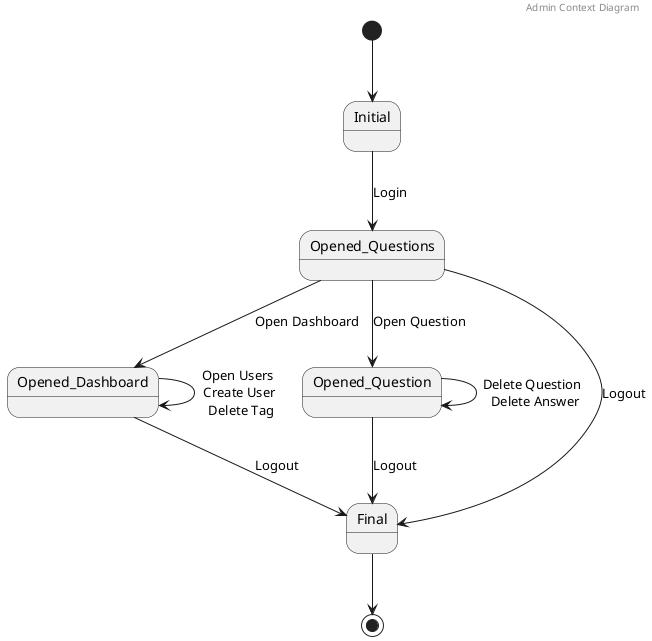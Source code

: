 @startuml

header Admin Context Diagram

[*] --> Initial

Initial --> Opened_Questions: Login

Opened_Questions --> Opened_Dashboard : Open Dashboard
Opened_Questions --> Opened_Question : Open Question
Opened_Question --> Opened_Question : Delete Question \n Delete Answer
Opened_Questions --> Final : Logout
Opened_Question --> Final : Logout

Opened_Dashboard --> Opened_Dashboard : Open Users \n Create User \n Delete Tag
Opened_Dashboard --> Final : Logout

Final --> [*]

@enduml